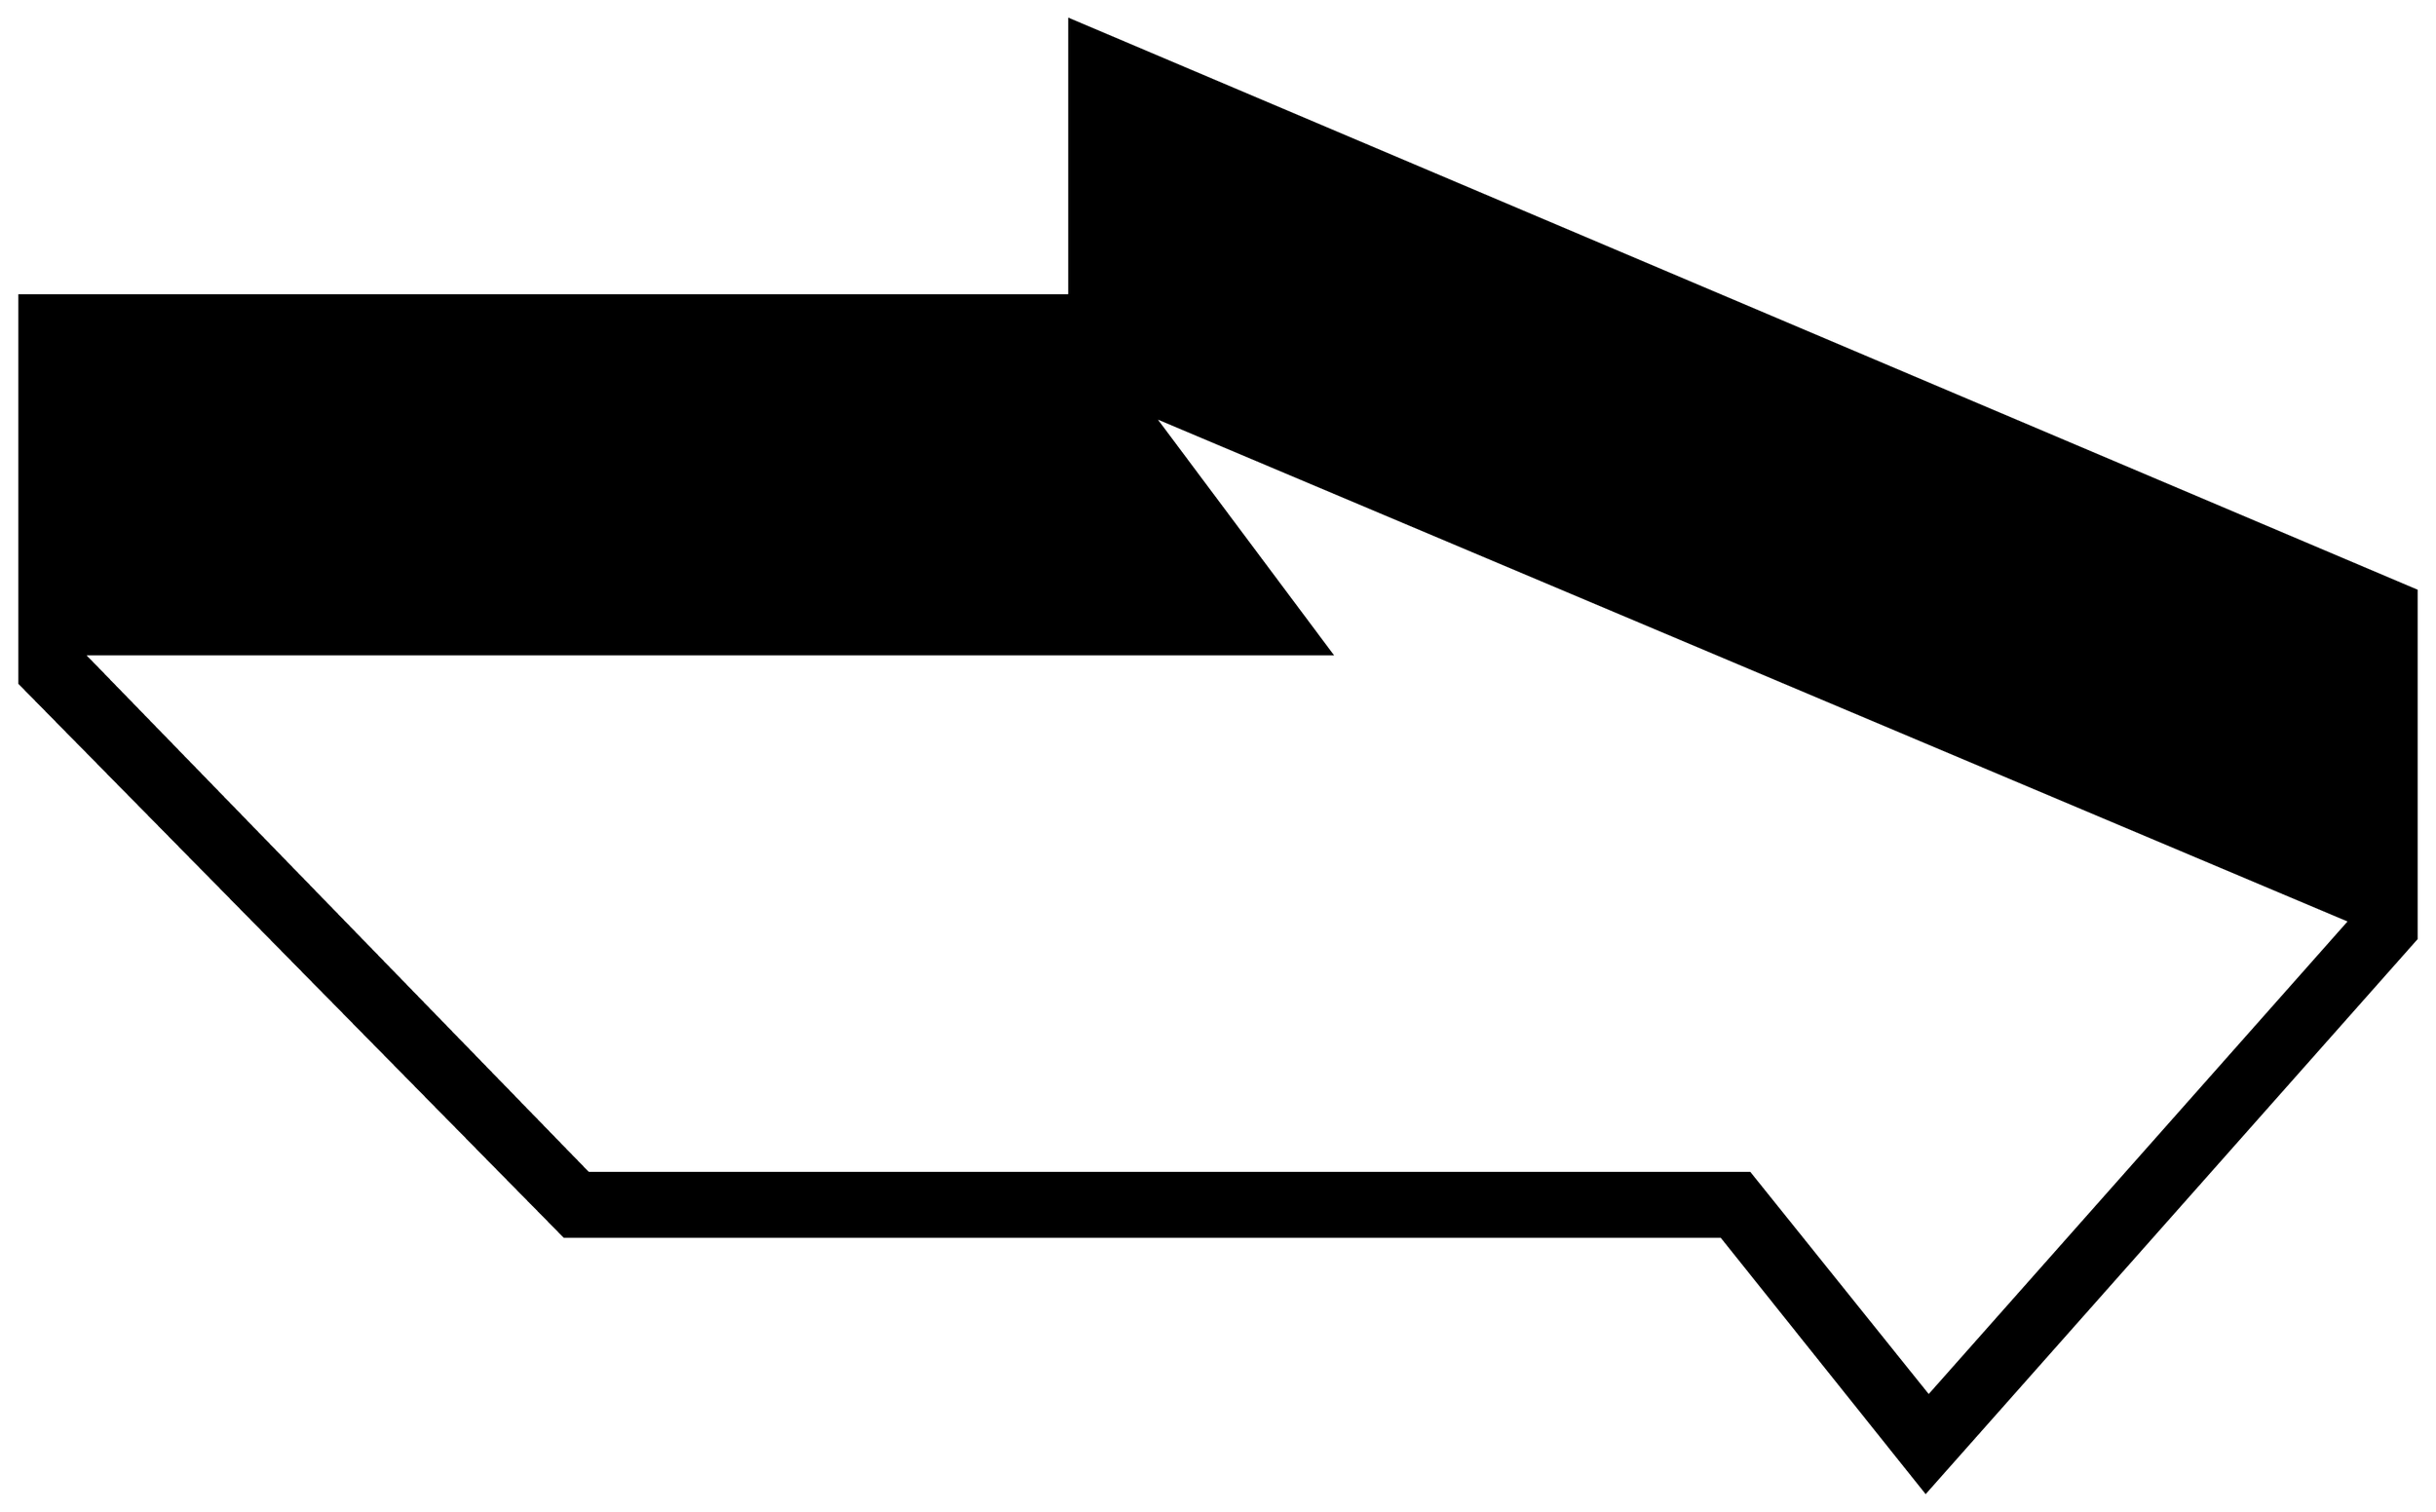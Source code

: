 


\begin{tikzpicture}[y=0.80pt, x=0.80pt, yscale=-1.0, xscale=1.0, inner sep=0pt, outer sep=0pt]
\begin{scope}[shift={(100.0,1832.0)},nonzero rule]
  \path[draw=.,fill=.,line width=1.600pt] (1732.0,-584.0) --
    (1398.0,-207.0) -- (1259.0,-381.0) -- (471.0,-381.0) --
    (100.0,-758.0) -- (100.0,-1022.0) -- (815.0,-1022.0) --
    (815.0,-1210.0) -- (1732.0,-821.0) -- (1732.0,-584.0) --
    cycle(1687.0,-596.0) -- (872.0,-940.0) -- (993.0,-778.0) --
    (143.0,-778.0) -- (487.0,-424.0) -- (1278.0,-424.0) --
    (1400.0,-272.0) -- (1687.0,-596.0) -- cycle;
\end{scope}

\end{tikzpicture}

